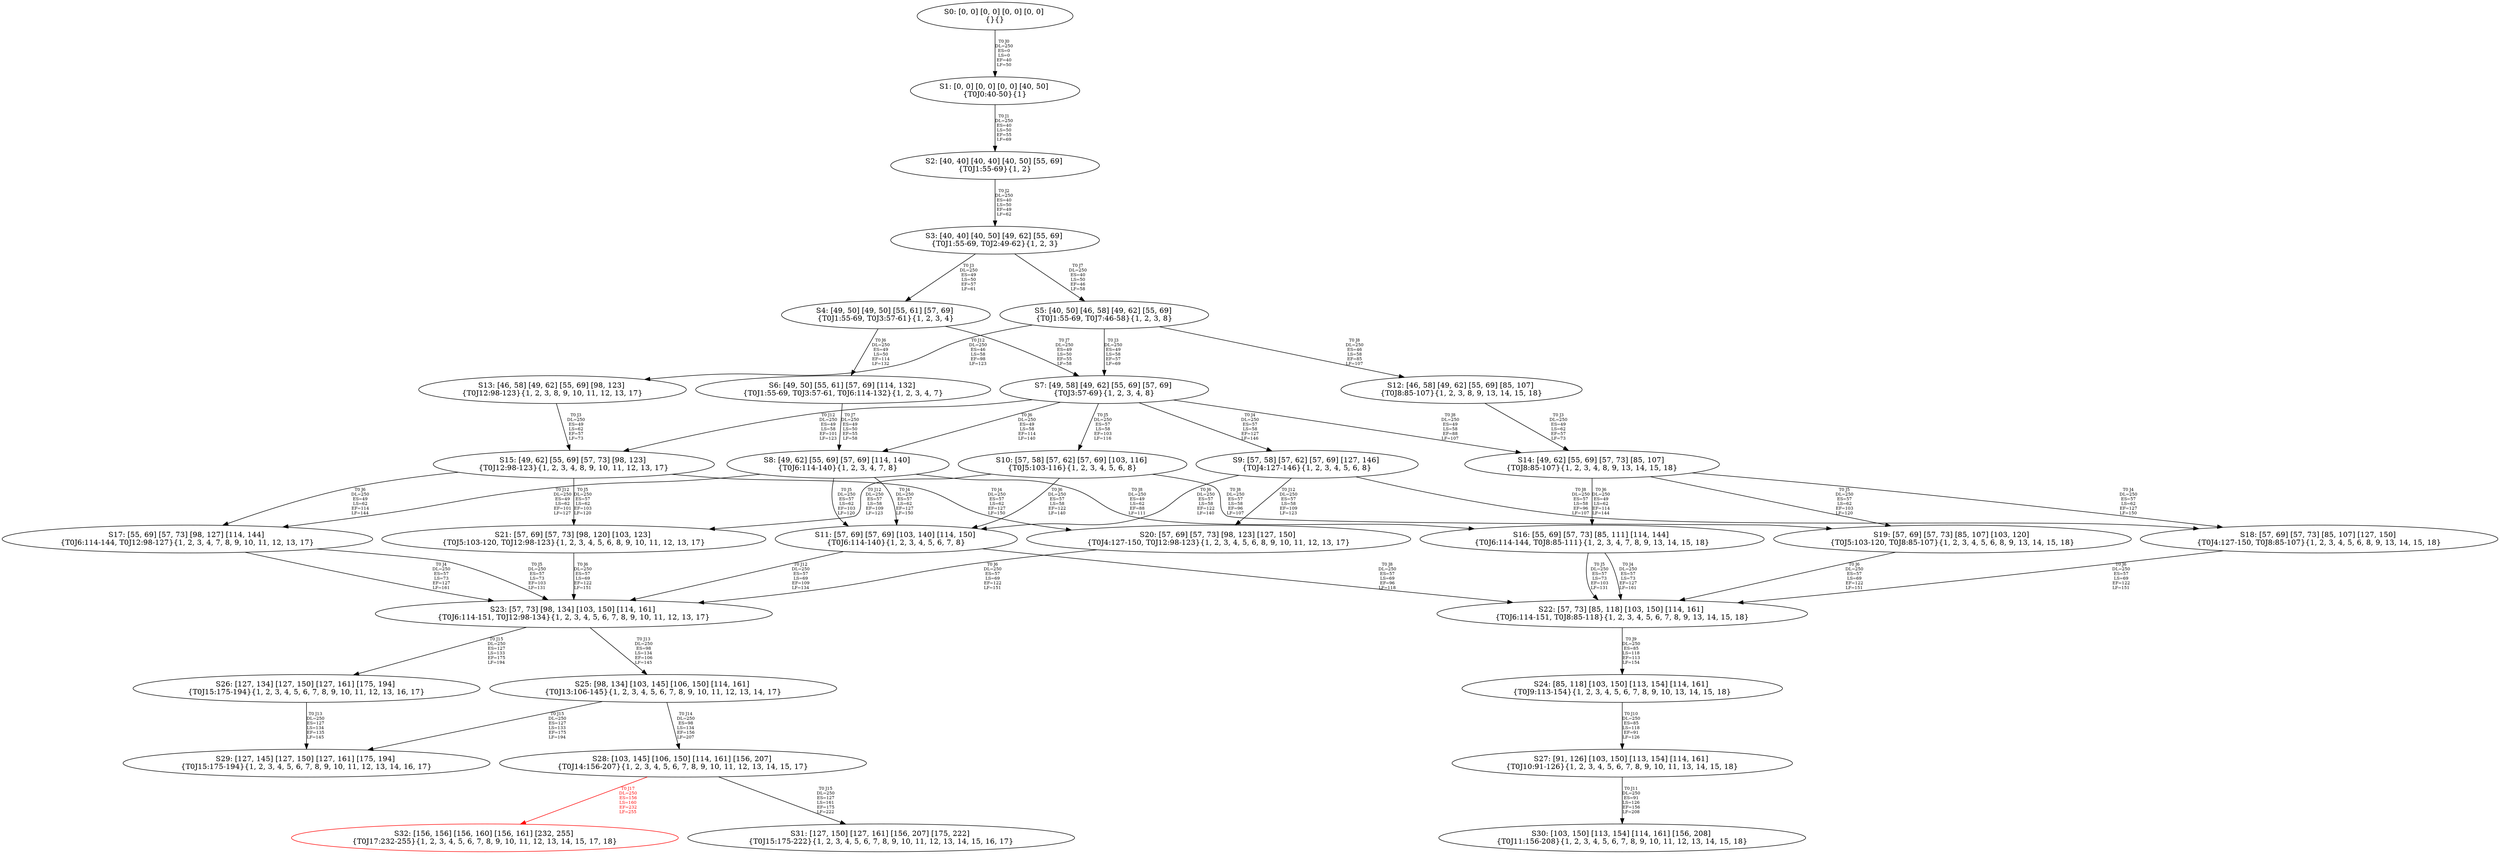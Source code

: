 digraph {
	S0[label="S0: [0, 0] [0, 0] [0, 0] [0, 0] \n{}{}"];
	S1[label="S1: [0, 0] [0, 0] [0, 0] [40, 50] \n{T0J0:40-50}{1}"];
	S2[label="S2: [40, 40] [40, 40] [40, 50] [55, 69] \n{T0J1:55-69}{1, 2}"];
	S3[label="S3: [40, 40] [40, 50] [49, 62] [55, 69] \n{T0J1:55-69, T0J2:49-62}{1, 2, 3}"];
	S4[label="S4: [49, 50] [49, 50] [55, 61] [57, 69] \n{T0J1:55-69, T0J3:57-61}{1, 2, 3, 4}"];
	S5[label="S5: [40, 50] [46, 58] [49, 62] [55, 69] \n{T0J1:55-69, T0J7:46-58}{1, 2, 3, 8}"];
	S6[label="S6: [49, 50] [55, 61] [57, 69] [114, 132] \n{T0J1:55-69, T0J3:57-61, T0J6:114-132}{1, 2, 3, 4, 7}"];
	S7[label="S7: [49, 58] [49, 62] [55, 69] [57, 69] \n{T0J3:57-69}{1, 2, 3, 4, 8}"];
	S8[label="S8: [49, 62] [55, 69] [57, 69] [114, 140] \n{T0J6:114-140}{1, 2, 3, 4, 7, 8}"];
	S9[label="S9: [57, 58] [57, 62] [57, 69] [127, 146] \n{T0J4:127-146}{1, 2, 3, 4, 5, 6, 8}"];
	S10[label="S10: [57, 58] [57, 62] [57, 69] [103, 116] \n{T0J5:103-116}{1, 2, 3, 4, 5, 6, 8}"];
	S11[label="S11: [57, 69] [57, 69] [103, 140] [114, 150] \n{T0J6:114-140}{1, 2, 3, 4, 5, 6, 7, 8}"];
	S12[label="S12: [46, 58] [49, 62] [55, 69] [85, 107] \n{T0J8:85-107}{1, 2, 3, 8, 9, 13, 14, 15, 18}"];
	S13[label="S13: [46, 58] [49, 62] [55, 69] [98, 123] \n{T0J12:98-123}{1, 2, 3, 8, 9, 10, 11, 12, 13, 17}"];
	S14[label="S14: [49, 62] [55, 69] [57, 73] [85, 107] \n{T0J8:85-107}{1, 2, 3, 4, 8, 9, 13, 14, 15, 18}"];
	S15[label="S15: [49, 62] [55, 69] [57, 73] [98, 123] \n{T0J12:98-123}{1, 2, 3, 4, 8, 9, 10, 11, 12, 13, 17}"];
	S16[label="S16: [55, 69] [57, 73] [85, 111] [114, 144] \n{T0J6:114-144, T0J8:85-111}{1, 2, 3, 4, 7, 8, 9, 13, 14, 15, 18}"];
	S17[label="S17: [55, 69] [57, 73] [98, 127] [114, 144] \n{T0J6:114-144, T0J12:98-127}{1, 2, 3, 4, 7, 8, 9, 10, 11, 12, 13, 17}"];
	S18[label="S18: [57, 69] [57, 73] [85, 107] [127, 150] \n{T0J4:127-150, T0J8:85-107}{1, 2, 3, 4, 5, 6, 8, 9, 13, 14, 15, 18}"];
	S19[label="S19: [57, 69] [57, 73] [85, 107] [103, 120] \n{T0J5:103-120, T0J8:85-107}{1, 2, 3, 4, 5, 6, 8, 9, 13, 14, 15, 18}"];
	S20[label="S20: [57, 69] [57, 73] [98, 123] [127, 150] \n{T0J4:127-150, T0J12:98-123}{1, 2, 3, 4, 5, 6, 8, 9, 10, 11, 12, 13, 17}"];
	S21[label="S21: [57, 69] [57, 73] [98, 120] [103, 123] \n{T0J5:103-120, T0J12:98-123}{1, 2, 3, 4, 5, 6, 8, 9, 10, 11, 12, 13, 17}"];
	S22[label="S22: [57, 73] [85, 118] [103, 150] [114, 161] \n{T0J6:114-151, T0J8:85-118}{1, 2, 3, 4, 5, 6, 7, 8, 9, 13, 14, 15, 18}"];
	S23[label="S23: [57, 73] [98, 134] [103, 150] [114, 161] \n{T0J6:114-151, T0J12:98-134}{1, 2, 3, 4, 5, 6, 7, 8, 9, 10, 11, 12, 13, 17}"];
	S24[label="S24: [85, 118] [103, 150] [113, 154] [114, 161] \n{T0J9:113-154}{1, 2, 3, 4, 5, 6, 7, 8, 9, 10, 13, 14, 15, 18}"];
	S25[label="S25: [98, 134] [103, 145] [106, 150] [114, 161] \n{T0J13:106-145}{1, 2, 3, 4, 5, 6, 7, 8, 9, 10, 11, 12, 13, 14, 17}"];
	S26[label="S26: [127, 134] [127, 150] [127, 161] [175, 194] \n{T0J15:175-194}{1, 2, 3, 4, 5, 6, 7, 8, 9, 10, 11, 12, 13, 16, 17}"];
	S27[label="S27: [91, 126] [103, 150] [113, 154] [114, 161] \n{T0J10:91-126}{1, 2, 3, 4, 5, 6, 7, 8, 9, 10, 11, 13, 14, 15, 18}"];
	S28[label="S28: [103, 145] [106, 150] [114, 161] [156, 207] \n{T0J14:156-207}{1, 2, 3, 4, 5, 6, 7, 8, 9, 10, 11, 12, 13, 14, 15, 17}"];
	S29[label="S29: [127, 145] [127, 150] [127, 161] [175, 194] \n{T0J15:175-194}{1, 2, 3, 4, 5, 6, 7, 8, 9, 10, 11, 12, 13, 14, 16, 17}"];
	S30[label="S30: [103, 150] [113, 154] [114, 161] [156, 208] \n{T0J11:156-208}{1, 2, 3, 4, 5, 6, 7, 8, 9, 10, 11, 12, 13, 14, 15, 18}"];
	S31[label="S31: [127, 150] [127, 161] [156, 207] [175, 222] \n{T0J15:175-222}{1, 2, 3, 4, 5, 6, 7, 8, 9, 10, 11, 12, 13, 14, 15, 16, 17}"];
	S32[label="S32: [156, 156] [156, 160] [156, 161] [232, 255] \n{T0J17:232-255}{1, 2, 3, 4, 5, 6, 7, 8, 9, 10, 11, 12, 13, 14, 15, 17, 18}"];
	S0 -> S1[label="T0 J0\nDL=250\nES=0\nLS=0\nEF=40\nLF=50",fontsize=8];
	S1 -> S2[label="T0 J1\nDL=250\nES=40\nLS=50\nEF=55\nLF=69",fontsize=8];
	S2 -> S3[label="T0 J2\nDL=250\nES=40\nLS=50\nEF=49\nLF=62",fontsize=8];
	S3 -> S4[label="T0 J3\nDL=250\nES=49\nLS=50\nEF=57\nLF=61",fontsize=8];
	S3 -> S5[label="T0 J7\nDL=250\nES=40\nLS=50\nEF=46\nLF=58",fontsize=8];
	S4 -> S6[label="T0 J6\nDL=250\nES=49\nLS=50\nEF=114\nLF=132",fontsize=8];
	S4 -> S7[label="T0 J7\nDL=250\nES=49\nLS=50\nEF=55\nLF=58",fontsize=8];
	S5 -> S7[label="T0 J3\nDL=250\nES=49\nLS=58\nEF=57\nLF=69",fontsize=8];
	S5 -> S12[label="T0 J8\nDL=250\nES=46\nLS=58\nEF=85\nLF=107",fontsize=8];
	S5 -> S13[label="T0 J12\nDL=250\nES=46\nLS=58\nEF=98\nLF=123",fontsize=8];
	S6 -> S8[label="T0 J7\nDL=250\nES=49\nLS=50\nEF=55\nLF=58",fontsize=8];
	S7 -> S9[label="T0 J4\nDL=250\nES=57\nLS=58\nEF=127\nLF=146",fontsize=8];
	S7 -> S10[label="T0 J5\nDL=250\nES=57\nLS=58\nEF=103\nLF=116",fontsize=8];
	S7 -> S8[label="T0 J6\nDL=250\nES=49\nLS=58\nEF=114\nLF=140",fontsize=8];
	S7 -> S14[label="T0 J8\nDL=250\nES=49\nLS=58\nEF=88\nLF=107",fontsize=8];
	S7 -> S15[label="T0 J12\nDL=250\nES=49\nLS=58\nEF=101\nLF=123",fontsize=8];
	S8 -> S11[label="T0 J4\nDL=250\nES=57\nLS=62\nEF=127\nLF=150",fontsize=8];
	S8 -> S11[label="T0 J5\nDL=250\nES=57\nLS=62\nEF=103\nLF=120",fontsize=8];
	S8 -> S16[label="T0 J8\nDL=250\nES=49\nLS=62\nEF=88\nLF=111",fontsize=8];
	S8 -> S17[label="T0 J12\nDL=250\nES=49\nLS=62\nEF=101\nLF=127",fontsize=8];
	S9 -> S11[label="T0 J6\nDL=250\nES=57\nLS=58\nEF=122\nLF=140",fontsize=8];
	S9 -> S18[label="T0 J8\nDL=250\nES=57\nLS=58\nEF=96\nLF=107",fontsize=8];
	S9 -> S20[label="T0 J12\nDL=250\nES=57\nLS=58\nEF=109\nLF=123",fontsize=8];
	S10 -> S11[label="T0 J6\nDL=250\nES=57\nLS=58\nEF=122\nLF=140",fontsize=8];
	S10 -> S19[label="T0 J8\nDL=250\nES=57\nLS=58\nEF=96\nLF=107",fontsize=8];
	S10 -> S21[label="T0 J12\nDL=250\nES=57\nLS=58\nEF=109\nLF=123",fontsize=8];
	S11 -> S22[label="T0 J8\nDL=250\nES=57\nLS=69\nEF=96\nLF=118",fontsize=8];
	S11 -> S23[label="T0 J12\nDL=250\nES=57\nLS=69\nEF=109\nLF=134",fontsize=8];
	S12 -> S14[label="T0 J3\nDL=250\nES=49\nLS=62\nEF=57\nLF=73",fontsize=8];
	S13 -> S15[label="T0 J3\nDL=250\nES=49\nLS=62\nEF=57\nLF=73",fontsize=8];
	S14 -> S18[label="T0 J4\nDL=250\nES=57\nLS=62\nEF=127\nLF=150",fontsize=8];
	S14 -> S19[label="T0 J5\nDL=250\nES=57\nLS=62\nEF=103\nLF=120",fontsize=8];
	S14 -> S16[label="T0 J6\nDL=250\nES=49\nLS=62\nEF=114\nLF=144",fontsize=8];
	S15 -> S20[label="T0 J4\nDL=250\nES=57\nLS=62\nEF=127\nLF=150",fontsize=8];
	S15 -> S21[label="T0 J5\nDL=250\nES=57\nLS=62\nEF=103\nLF=120",fontsize=8];
	S15 -> S17[label="T0 J6\nDL=250\nES=49\nLS=62\nEF=114\nLF=144",fontsize=8];
	S16 -> S22[label="T0 J4\nDL=250\nES=57\nLS=73\nEF=127\nLF=161",fontsize=8];
	S16 -> S22[label="T0 J5\nDL=250\nES=57\nLS=73\nEF=103\nLF=131",fontsize=8];
	S17 -> S23[label="T0 J4\nDL=250\nES=57\nLS=73\nEF=127\nLF=161",fontsize=8];
	S17 -> S23[label="T0 J5\nDL=250\nES=57\nLS=73\nEF=103\nLF=131",fontsize=8];
	S18 -> S22[label="T0 J6\nDL=250\nES=57\nLS=69\nEF=122\nLF=151",fontsize=8];
	S19 -> S22[label="T0 J6\nDL=250\nES=57\nLS=69\nEF=122\nLF=151",fontsize=8];
	S20 -> S23[label="T0 J6\nDL=250\nES=57\nLS=69\nEF=122\nLF=151",fontsize=8];
	S21 -> S23[label="T0 J6\nDL=250\nES=57\nLS=69\nEF=122\nLF=151",fontsize=8];
	S22 -> S24[label="T0 J9\nDL=250\nES=85\nLS=118\nEF=113\nLF=154",fontsize=8];
	S23 -> S25[label="T0 J13\nDL=250\nES=98\nLS=134\nEF=106\nLF=145",fontsize=8];
	S23 -> S26[label="T0 J15\nDL=250\nES=127\nLS=133\nEF=175\nLF=194",fontsize=8];
	S24 -> S27[label="T0 J10\nDL=250\nES=85\nLS=118\nEF=91\nLF=126",fontsize=8];
	S25 -> S28[label="T0 J14\nDL=250\nES=98\nLS=134\nEF=156\nLF=207",fontsize=8];
	S25 -> S29[label="T0 J15\nDL=250\nES=127\nLS=133\nEF=175\nLF=194",fontsize=8];
	S26 -> S29[label="T0 J13\nDL=250\nES=127\nLS=134\nEF=135\nLF=145",fontsize=8];
	S27 -> S30[label="T0 J11\nDL=250\nES=91\nLS=126\nEF=156\nLF=208",fontsize=8];
	S28 -> S31[label="T0 J15\nDL=250\nES=127\nLS=161\nEF=175\nLF=222",fontsize=8];
	S28 -> S32[label="T0 J17\nDL=250\nES=156\nLS=160\nEF=232\nLF=255",color=Red,fontcolor=Red,fontsize=8];
S32[color=Red];
}
